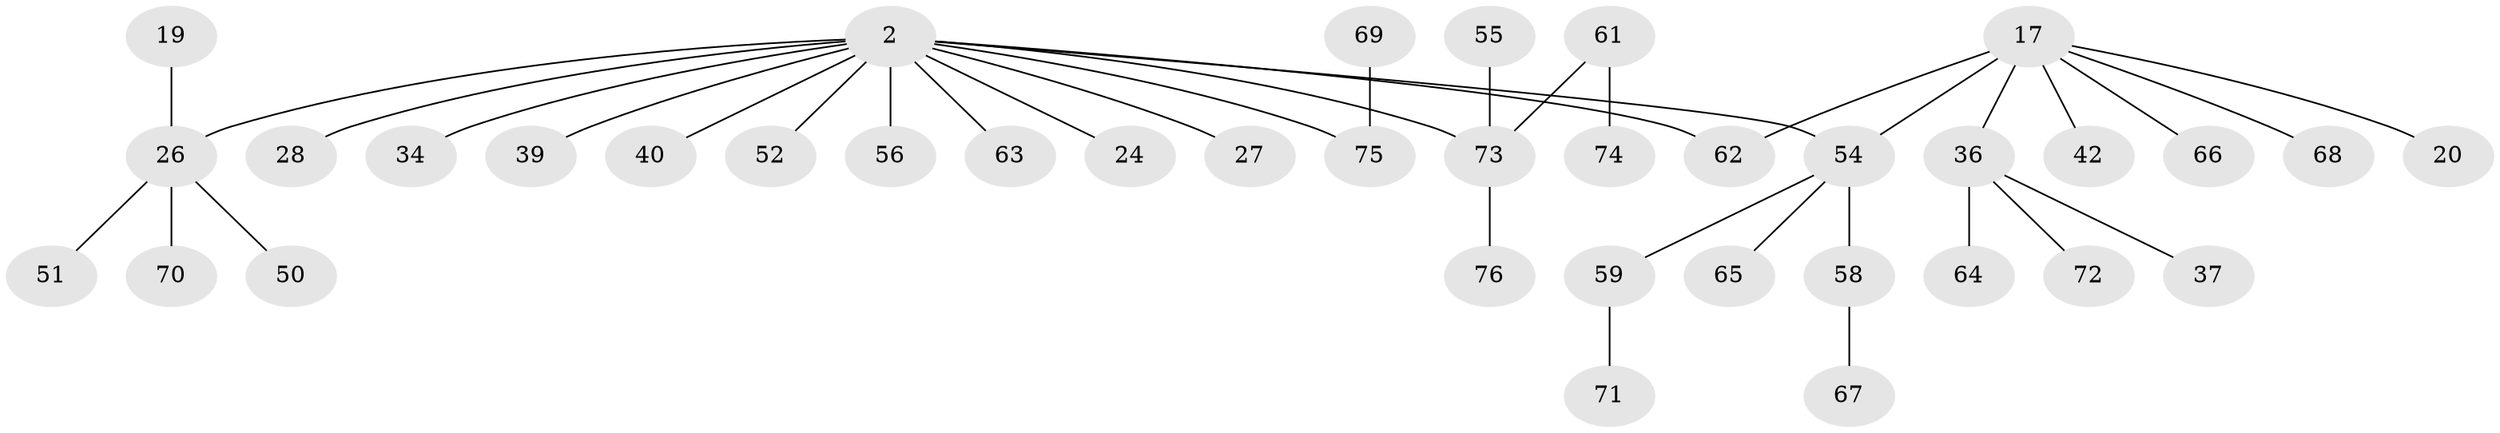 // original degree distribution, {8: 0.013157894736842105, 15: 0.013157894736842105, 5: 0.07894736842105263, 3: 0.06578947368421052, 4: 0.02631578947368421, 2: 0.18421052631578946, 1: 0.6052631578947368, 6: 0.013157894736842105}
// Generated by graph-tools (version 1.1) at 2025/47/03/09/25 04:47:11]
// undirected, 38 vertices, 38 edges
graph export_dot {
graph [start="1"]
  node [color=gray90,style=filled];
  2;
  17 [super="+10"];
  19;
  20;
  24;
  26 [super="+15"];
  27 [super="+6"];
  28;
  34;
  36;
  37;
  39;
  40 [super="+11"];
  42;
  50;
  51;
  52;
  54 [super="+38+43"];
  55;
  56;
  58 [super="+9+47+12+53"];
  59 [super="+49"];
  61;
  62 [super="+22+25+31+46"];
  63;
  64;
  65;
  66;
  67;
  68;
  69;
  70 [super="+35"];
  71;
  72;
  73 [super="+57+41+45"];
  74;
  75 [super="+60"];
  76;
  2 -- 24;
  2 -- 26 [weight=2];
  2 -- 28;
  2 -- 34;
  2 -- 39;
  2 -- 52;
  2 -- 56;
  2 -- 63;
  2 -- 75;
  2 -- 27;
  2 -- 40;
  2 -- 62;
  2 -- 54;
  2 -- 73;
  17 -- 20;
  17 -- 36 [weight=2];
  17 -- 68;
  17 -- 66;
  17 -- 42;
  17 -- 62;
  17 -- 54;
  19 -- 26;
  26 -- 50;
  26 -- 51;
  26 -- 70;
  36 -- 37;
  36 -- 64;
  36 -- 72;
  54 -- 65;
  54 -- 58;
  54 -- 59;
  55 -- 73;
  58 -- 67;
  59 -- 71;
  61 -- 74;
  61 -- 73;
  69 -- 75;
  73 -- 76;
}
